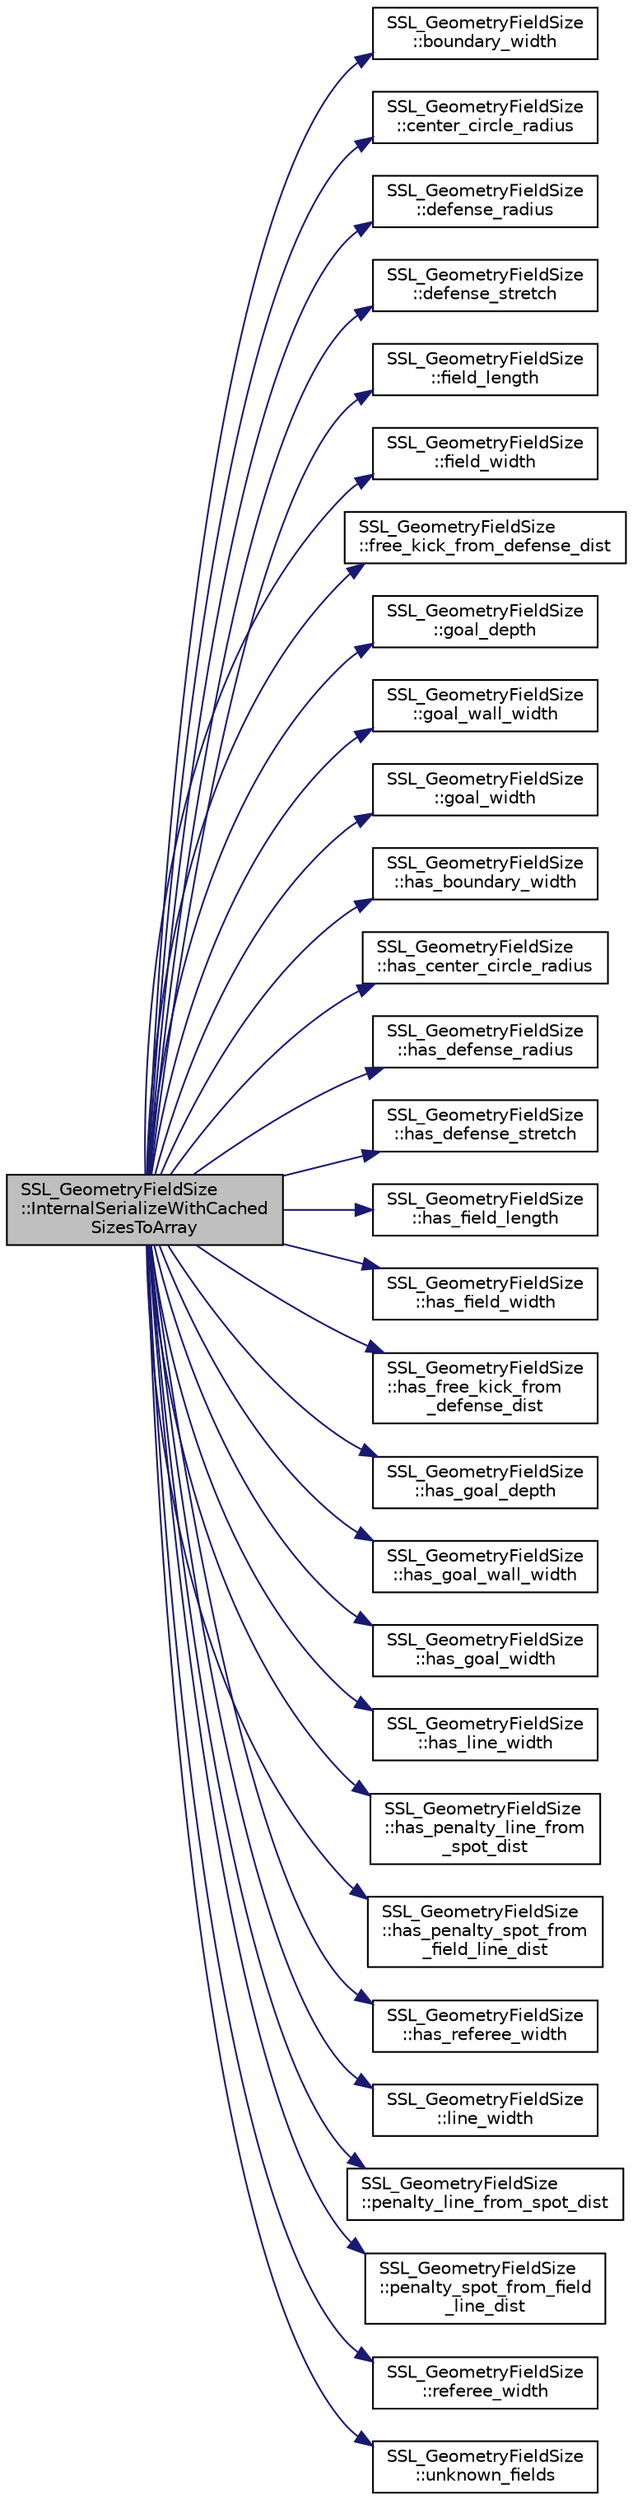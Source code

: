 digraph "SSL_GeometryFieldSize::InternalSerializeWithCachedSizesToArray"
{
 // INTERACTIVE_SVG=YES
  edge [fontname="Helvetica",fontsize="10",labelfontname="Helvetica",labelfontsize="10"];
  node [fontname="Helvetica",fontsize="10",shape=record];
  rankdir="LR";
  Node1 [label="SSL_GeometryFieldSize\l::InternalSerializeWithCached\lSizesToArray",height=0.2,width=0.4,color="black", fillcolor="grey75", style="filled", fontcolor="black"];
  Node1 -> Node2 [color="midnightblue",fontsize="10",style="solid",fontname="Helvetica"];
  Node2 [label="SSL_GeometryFieldSize\l::boundary_width",height=0.2,width=0.4,color="black", fillcolor="white", style="filled",URL="$d2/d30/class_s_s_l___geometry_field_size.html#ae1e56f0d29d86288fd28b90092aa9290"];
  Node1 -> Node3 [color="midnightblue",fontsize="10",style="solid",fontname="Helvetica"];
  Node3 [label="SSL_GeometryFieldSize\l::center_circle_radius",height=0.2,width=0.4,color="black", fillcolor="white", style="filled",URL="$d2/d30/class_s_s_l___geometry_field_size.html#a8d35a0e5181336249282b9781676ac87"];
  Node1 -> Node4 [color="midnightblue",fontsize="10",style="solid",fontname="Helvetica"];
  Node4 [label="SSL_GeometryFieldSize\l::defense_radius",height=0.2,width=0.4,color="black", fillcolor="white", style="filled",URL="$d2/d30/class_s_s_l___geometry_field_size.html#ae2540126043dc504a85324ab54baaa93"];
  Node1 -> Node5 [color="midnightblue",fontsize="10",style="solid",fontname="Helvetica"];
  Node5 [label="SSL_GeometryFieldSize\l::defense_stretch",height=0.2,width=0.4,color="black", fillcolor="white", style="filled",URL="$d2/d30/class_s_s_l___geometry_field_size.html#a2958df54ae78b8c4aba805dd447b465b"];
  Node1 -> Node6 [color="midnightblue",fontsize="10",style="solid",fontname="Helvetica"];
  Node6 [label="SSL_GeometryFieldSize\l::field_length",height=0.2,width=0.4,color="black", fillcolor="white", style="filled",URL="$d2/d30/class_s_s_l___geometry_field_size.html#a90ee5792ed94330c951db0f0f75cdd93"];
  Node1 -> Node7 [color="midnightblue",fontsize="10",style="solid",fontname="Helvetica"];
  Node7 [label="SSL_GeometryFieldSize\l::field_width",height=0.2,width=0.4,color="black", fillcolor="white", style="filled",URL="$d2/d30/class_s_s_l___geometry_field_size.html#a63227f3667804c886346fce4fc0540cd"];
  Node1 -> Node8 [color="midnightblue",fontsize="10",style="solid",fontname="Helvetica"];
  Node8 [label="SSL_GeometryFieldSize\l::free_kick_from_defense_dist",height=0.2,width=0.4,color="black", fillcolor="white", style="filled",URL="$d2/d30/class_s_s_l___geometry_field_size.html#a3ad0dee21a36a9466eada376a852660a"];
  Node1 -> Node9 [color="midnightblue",fontsize="10",style="solid",fontname="Helvetica"];
  Node9 [label="SSL_GeometryFieldSize\l::goal_depth",height=0.2,width=0.4,color="black", fillcolor="white", style="filled",URL="$d2/d30/class_s_s_l___geometry_field_size.html#a73a022eff1c4a6f53f7de9614aef0508"];
  Node1 -> Node10 [color="midnightblue",fontsize="10",style="solid",fontname="Helvetica"];
  Node10 [label="SSL_GeometryFieldSize\l::goal_wall_width",height=0.2,width=0.4,color="black", fillcolor="white", style="filled",URL="$d2/d30/class_s_s_l___geometry_field_size.html#a79f90924c78f622a79d9cf147f30f6a9"];
  Node1 -> Node11 [color="midnightblue",fontsize="10",style="solid",fontname="Helvetica"];
  Node11 [label="SSL_GeometryFieldSize\l::goal_width",height=0.2,width=0.4,color="black", fillcolor="white", style="filled",URL="$d2/d30/class_s_s_l___geometry_field_size.html#a9c75eced918a84795e1c198864df48e0"];
  Node1 -> Node12 [color="midnightblue",fontsize="10",style="solid",fontname="Helvetica"];
  Node12 [label="SSL_GeometryFieldSize\l::has_boundary_width",height=0.2,width=0.4,color="black", fillcolor="white", style="filled",URL="$d2/d30/class_s_s_l___geometry_field_size.html#a0836d0ac0e6fba5fa4650c9bb7d73990"];
  Node1 -> Node13 [color="midnightblue",fontsize="10",style="solid",fontname="Helvetica"];
  Node13 [label="SSL_GeometryFieldSize\l::has_center_circle_radius",height=0.2,width=0.4,color="black", fillcolor="white", style="filled",URL="$d2/d30/class_s_s_l___geometry_field_size.html#ac109809e4432e2959a517cc812752546"];
  Node1 -> Node14 [color="midnightblue",fontsize="10",style="solid",fontname="Helvetica"];
  Node14 [label="SSL_GeometryFieldSize\l::has_defense_radius",height=0.2,width=0.4,color="black", fillcolor="white", style="filled",URL="$d2/d30/class_s_s_l___geometry_field_size.html#a1be07545d160329e897f0a93eade637c"];
  Node1 -> Node15 [color="midnightblue",fontsize="10",style="solid",fontname="Helvetica"];
  Node15 [label="SSL_GeometryFieldSize\l::has_defense_stretch",height=0.2,width=0.4,color="black", fillcolor="white", style="filled",URL="$d2/d30/class_s_s_l___geometry_field_size.html#a5b9d6fd0494df52dc704663ed3cacefe"];
  Node1 -> Node16 [color="midnightblue",fontsize="10",style="solid",fontname="Helvetica"];
  Node16 [label="SSL_GeometryFieldSize\l::has_field_length",height=0.2,width=0.4,color="black", fillcolor="white", style="filled",URL="$d2/d30/class_s_s_l___geometry_field_size.html#ab731c1351313cefcc6f66abb818f7d07"];
  Node1 -> Node17 [color="midnightblue",fontsize="10",style="solid",fontname="Helvetica"];
  Node17 [label="SSL_GeometryFieldSize\l::has_field_width",height=0.2,width=0.4,color="black", fillcolor="white", style="filled",URL="$d2/d30/class_s_s_l___geometry_field_size.html#a6da5d02a14b102e9b567edc760eec2a6"];
  Node1 -> Node18 [color="midnightblue",fontsize="10",style="solid",fontname="Helvetica"];
  Node18 [label="SSL_GeometryFieldSize\l::has_free_kick_from\l_defense_dist",height=0.2,width=0.4,color="black", fillcolor="white", style="filled",URL="$d2/d30/class_s_s_l___geometry_field_size.html#a39df2c4270b5dfaee6b14d9f1a0c9ce0"];
  Node1 -> Node19 [color="midnightblue",fontsize="10",style="solid",fontname="Helvetica"];
  Node19 [label="SSL_GeometryFieldSize\l::has_goal_depth",height=0.2,width=0.4,color="black", fillcolor="white", style="filled",URL="$d2/d30/class_s_s_l___geometry_field_size.html#addd03de17523aee6653684967b3756f3"];
  Node1 -> Node20 [color="midnightblue",fontsize="10",style="solid",fontname="Helvetica"];
  Node20 [label="SSL_GeometryFieldSize\l::has_goal_wall_width",height=0.2,width=0.4,color="black", fillcolor="white", style="filled",URL="$d2/d30/class_s_s_l___geometry_field_size.html#ade9aff63dea174d98fea471e76367421"];
  Node1 -> Node21 [color="midnightblue",fontsize="10",style="solid",fontname="Helvetica"];
  Node21 [label="SSL_GeometryFieldSize\l::has_goal_width",height=0.2,width=0.4,color="black", fillcolor="white", style="filled",URL="$d2/d30/class_s_s_l___geometry_field_size.html#a6a37074c15b1d85428faa03e8958f1d6"];
  Node1 -> Node22 [color="midnightblue",fontsize="10",style="solid",fontname="Helvetica"];
  Node22 [label="SSL_GeometryFieldSize\l::has_line_width",height=0.2,width=0.4,color="black", fillcolor="white", style="filled",URL="$d2/d30/class_s_s_l___geometry_field_size.html#ae2aa00b16362b964090745ee1ab03f79"];
  Node1 -> Node23 [color="midnightblue",fontsize="10",style="solid",fontname="Helvetica"];
  Node23 [label="SSL_GeometryFieldSize\l::has_penalty_line_from\l_spot_dist",height=0.2,width=0.4,color="black", fillcolor="white", style="filled",URL="$d2/d30/class_s_s_l___geometry_field_size.html#a72f8a6a7bc1aec96fe731d1191529489"];
  Node1 -> Node24 [color="midnightblue",fontsize="10",style="solid",fontname="Helvetica"];
  Node24 [label="SSL_GeometryFieldSize\l::has_penalty_spot_from\l_field_line_dist",height=0.2,width=0.4,color="black", fillcolor="white", style="filled",URL="$d2/d30/class_s_s_l___geometry_field_size.html#a1bdbf009304354ac82cd052cade63461"];
  Node1 -> Node25 [color="midnightblue",fontsize="10",style="solid",fontname="Helvetica"];
  Node25 [label="SSL_GeometryFieldSize\l::has_referee_width",height=0.2,width=0.4,color="black", fillcolor="white", style="filled",URL="$d2/d30/class_s_s_l___geometry_field_size.html#aef2beca1b9e1f8faec3f12d49e57ae52"];
  Node1 -> Node26 [color="midnightblue",fontsize="10",style="solid",fontname="Helvetica"];
  Node26 [label="SSL_GeometryFieldSize\l::line_width",height=0.2,width=0.4,color="black", fillcolor="white", style="filled",URL="$d2/d30/class_s_s_l___geometry_field_size.html#a106c271188b19289366af90024296955"];
  Node1 -> Node27 [color="midnightblue",fontsize="10",style="solid",fontname="Helvetica"];
  Node27 [label="SSL_GeometryFieldSize\l::penalty_line_from_spot_dist",height=0.2,width=0.4,color="black", fillcolor="white", style="filled",URL="$d2/d30/class_s_s_l___geometry_field_size.html#a3ea81c1be638b3673398789607d7b7c9"];
  Node1 -> Node28 [color="midnightblue",fontsize="10",style="solid",fontname="Helvetica"];
  Node28 [label="SSL_GeometryFieldSize\l::penalty_spot_from_field\l_line_dist",height=0.2,width=0.4,color="black", fillcolor="white", style="filled",URL="$d2/d30/class_s_s_l___geometry_field_size.html#a9a9eac8531a83918b3d7758c2da91155"];
  Node1 -> Node29 [color="midnightblue",fontsize="10",style="solid",fontname="Helvetica"];
  Node29 [label="SSL_GeometryFieldSize\l::referee_width",height=0.2,width=0.4,color="black", fillcolor="white", style="filled",URL="$d2/d30/class_s_s_l___geometry_field_size.html#ade357b5bebdf6d62b7d5160faa9ec874"];
  Node1 -> Node30 [color="midnightblue",fontsize="10",style="solid",fontname="Helvetica"];
  Node30 [label="SSL_GeometryFieldSize\l::unknown_fields",height=0.2,width=0.4,color="black", fillcolor="white", style="filled",URL="$d2/d30/class_s_s_l___geometry_field_size.html#a06635c0658d1485973e9c975d8d865dd"];
}
